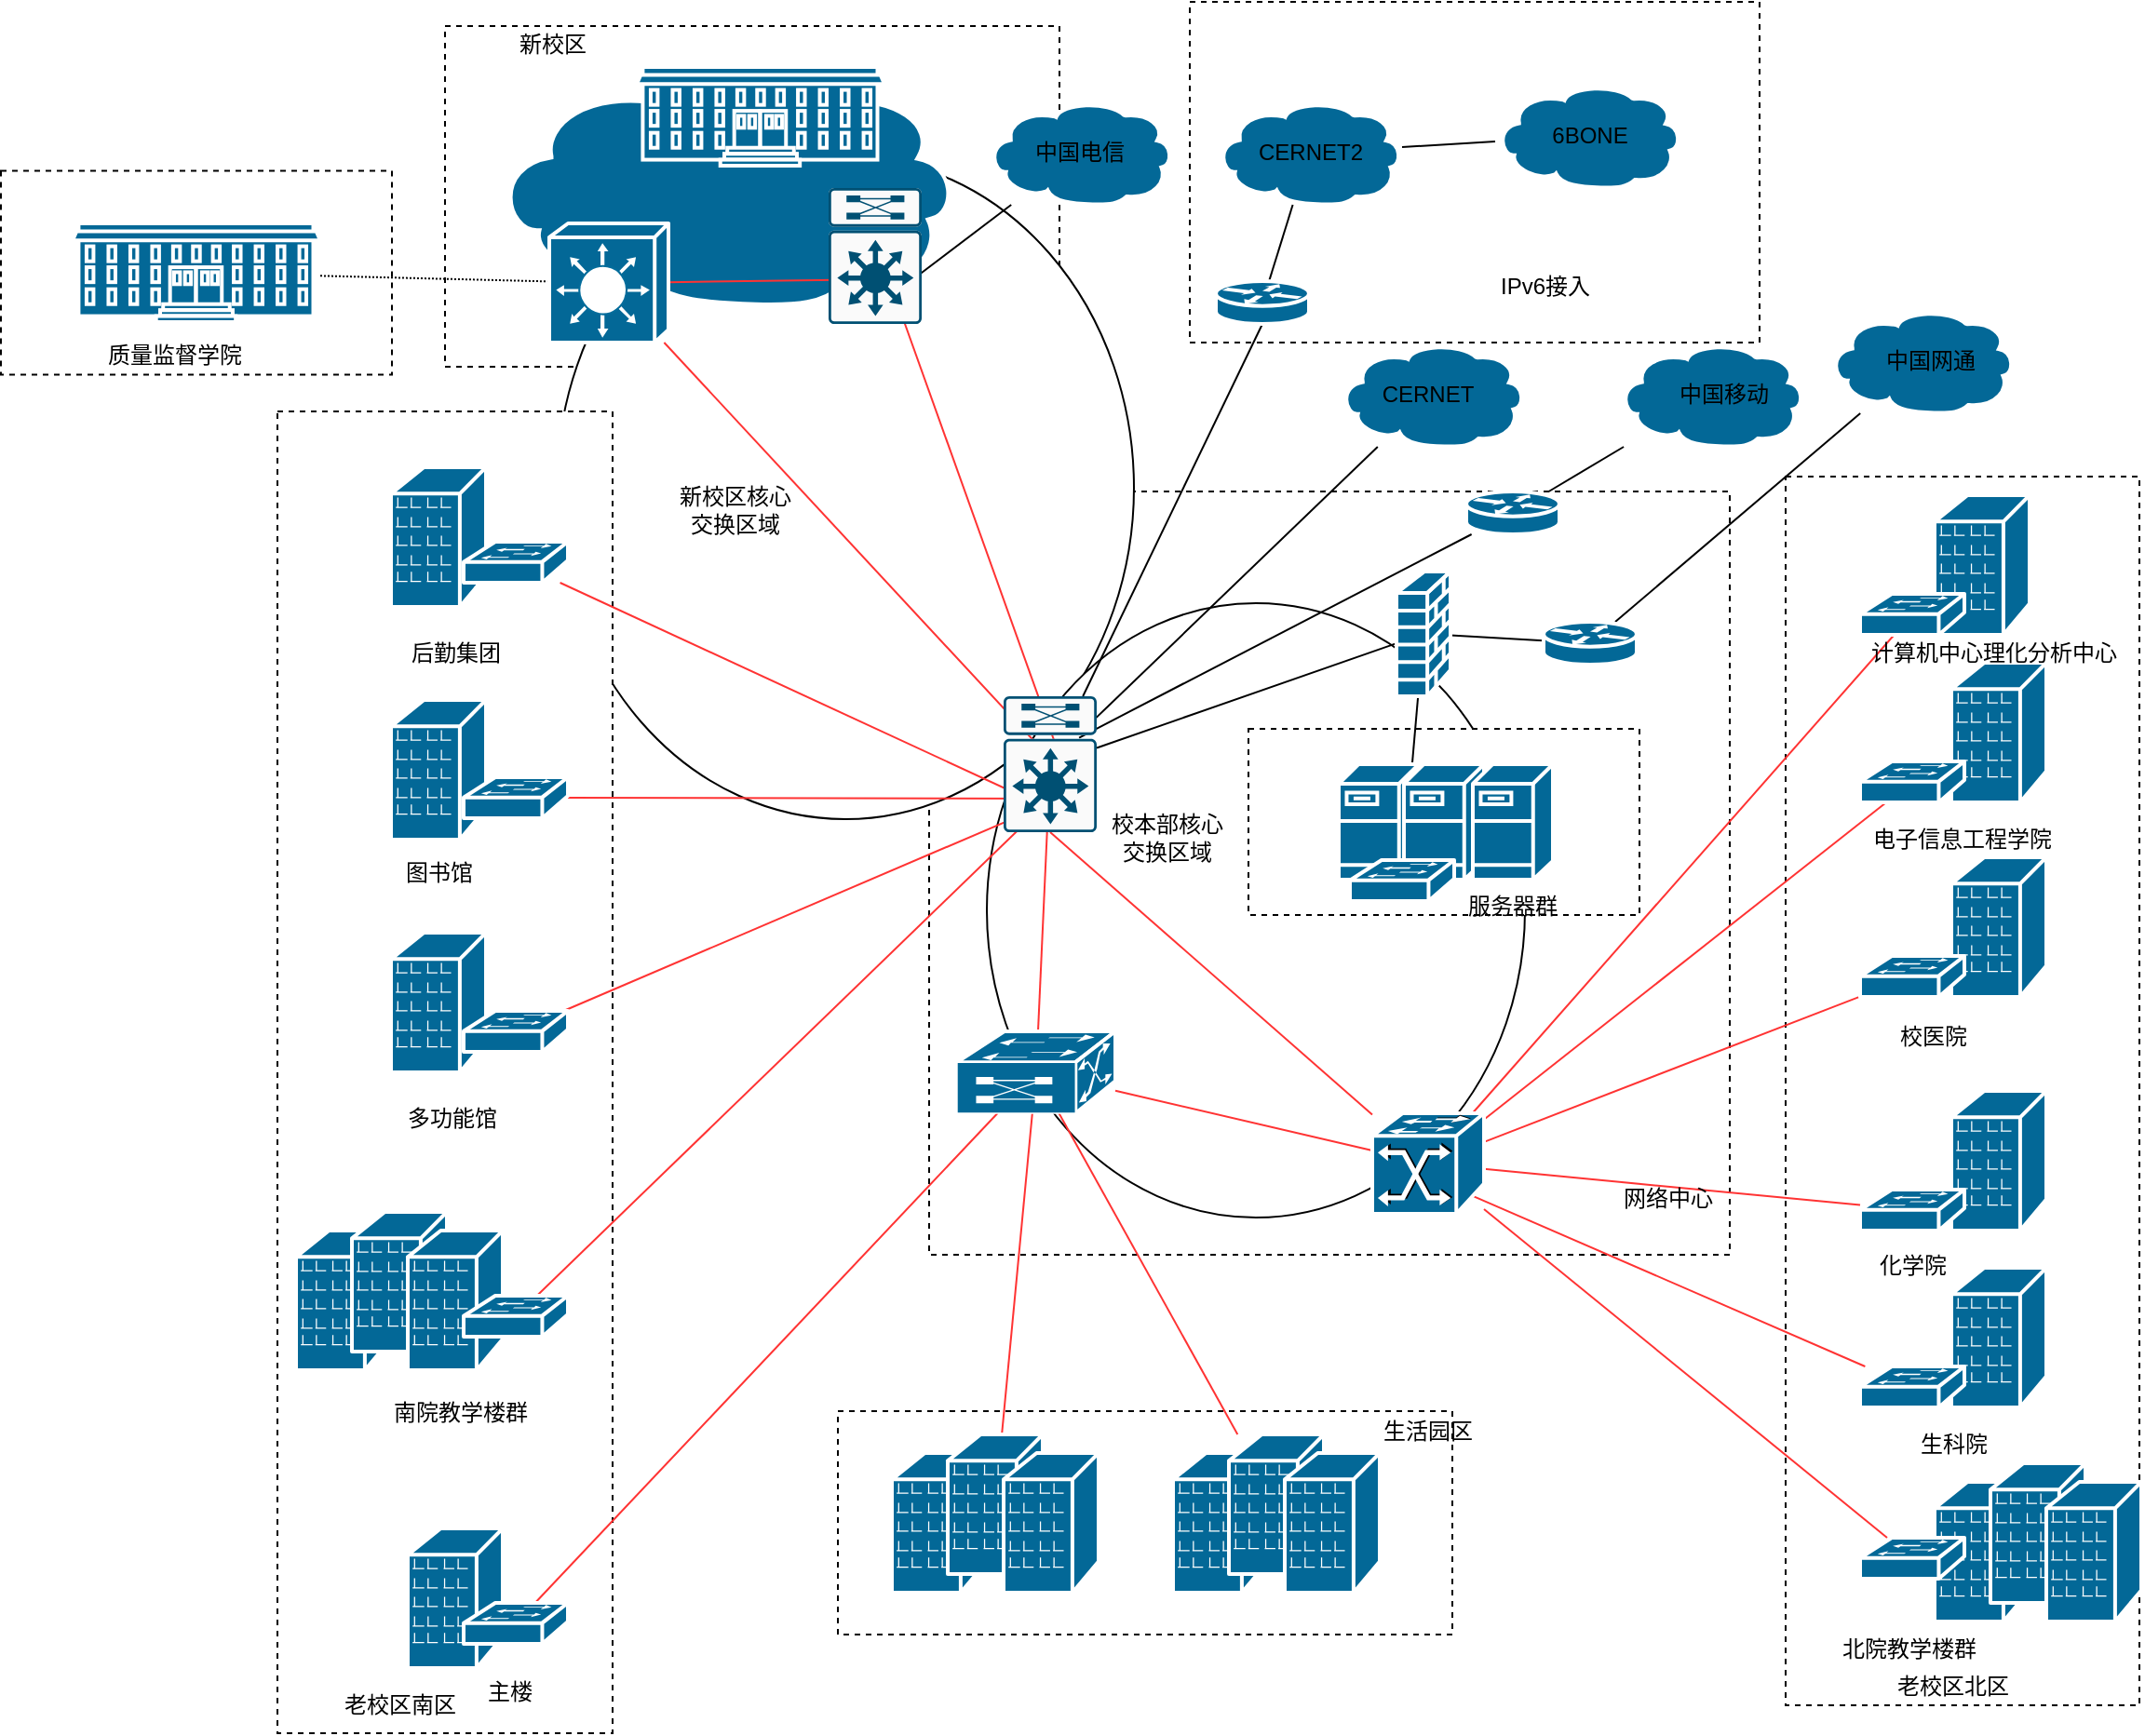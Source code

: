 <mxfile version="13.8.1" type="github">
  <diagram id="D3YmafoL8N1RBMf_zLH-" name="Page-1">
    <mxGraphModel dx="2131" dy="1803" grid="1" gridSize="10" guides="1" tooltips="1" connect="1" arrows="1" fold="1" page="1" pageScale="1" pageWidth="827" pageHeight="1169" math="0" shadow="0">
      <root>
        <mxCell id="0" />
        <mxCell id="1" parent="0" />
        <mxCell id="sdRUNIrDwh6hOreDYhYG-111" value="" style="rounded=0;whiteSpace=wrap;html=1;fontStyle=1;dashed=1;" vertex="1" parent="1">
          <mxGeometry x="-100" y="-150" width="330" height="183" as="geometry" />
        </mxCell>
        <mxCell id="sdRUNIrDwh6hOreDYhYG-114" value="" style="rounded=0;whiteSpace=wrap;html=1;fontStyle=1;dashed=1;" vertex="1" parent="1">
          <mxGeometry x="160" y="100" width="430" height="410" as="geometry" />
        </mxCell>
        <mxCell id="sdRUNIrDwh6hOreDYhYG-123" value="" style="ellipse;whiteSpace=wrap;html=1;" vertex="1" parent="1">
          <mxGeometry x="-40" y="-80" width="310" height="356" as="geometry" />
        </mxCell>
        <mxCell id="sdRUNIrDwh6hOreDYhYG-121" value="" style="ellipse;whiteSpace=wrap;html=1;" vertex="1" parent="1">
          <mxGeometry x="191" y="160" width="289" height="330" as="geometry" />
        </mxCell>
        <mxCell id="sdRUNIrDwh6hOreDYhYG-124" value="" style="rounded=0;whiteSpace=wrap;html=1;dashed=1;" vertex="1" parent="1">
          <mxGeometry x="331.5" y="227.5" width="210" height="100" as="geometry" />
        </mxCell>
        <mxCell id="sdRUNIrDwh6hOreDYhYG-113" value="" style="rounded=0;whiteSpace=wrap;html=1;fontStyle=1;dashed=1;" vertex="1" parent="1">
          <mxGeometry x="-190" y="57" width="180" height="710" as="geometry" />
        </mxCell>
        <mxCell id="sdRUNIrDwh6hOreDYhYG-112" value="" style="rounded=0;whiteSpace=wrap;html=1;fontStyle=1;dashed=1;" vertex="1" parent="1">
          <mxGeometry x="-338.5" y="-72.25" width="210" height="109.5" as="geometry" />
        </mxCell>
        <mxCell id="sdRUNIrDwh6hOreDYhYG-110" value="" style="rounded=0;whiteSpace=wrap;html=1;dashed=1;" vertex="1" parent="1">
          <mxGeometry x="300" y="-163" width="306" height="183" as="geometry" />
        </mxCell>
        <mxCell id="sdRUNIrDwh6hOreDYhYG-109" value="" style="rounded=0;whiteSpace=wrap;html=1;dashed=1;" vertex="1" parent="1">
          <mxGeometry x="620" y="92" width="190" height="660" as="geometry" />
        </mxCell>
        <mxCell id="sdRUNIrDwh6hOreDYhYG-108" value="" style="rounded=0;whiteSpace=wrap;html=1;dashed=1;" vertex="1" parent="1">
          <mxGeometry x="111" y="594" width="330" height="120" as="geometry" />
        </mxCell>
        <mxCell id="sdRUNIrDwh6hOreDYhYG-16" value="" style="shape=mxgraph.cisco.storage.cloud;html=1;pointerEvents=1;dashed=0;fillColor=#036897;strokeColor=#ffffff;strokeWidth=2;verticalLabelPosition=bottom;verticalAlign=top;align=center;outlineConnect=0;" vertex="1" parent="1">
          <mxGeometry x="-75" y="-128" width="250" height="128" as="geometry" />
        </mxCell>
        <mxCell id="sdRUNIrDwh6hOreDYhYG-73" value="" style="endArrow=none;html=1;" edge="1" parent="1" source="sdRUNIrDwh6hOreDYhYG-8" target="sdRUNIrDwh6hOreDYhYG-40">
          <mxGeometry width="50" height="50" relative="1" as="geometry">
            <mxPoint x="260" y="247.772" as="sourcePoint" />
            <mxPoint x="421" y="191.562" as="targetPoint" />
          </mxGeometry>
        </mxCell>
        <mxCell id="sdRUNIrDwh6hOreDYhYG-72" value="" style="endArrow=none;html=1;" edge="1" parent="1" source="sdRUNIrDwh6hOreDYhYG-5" target="sdRUNIrDwh6hOreDYhYG-40">
          <mxGeometry width="50" height="50" relative="1" as="geometry">
            <mxPoint x="280" y="180" as="sourcePoint" />
            <mxPoint x="330" y="130" as="targetPoint" />
          </mxGeometry>
        </mxCell>
        <mxCell id="sdRUNIrDwh6hOreDYhYG-74" value="" style="endArrow=none;html=1;" edge="1" parent="1" source="sdRUNIrDwh6hOreDYhYG-53" target="sdRUNIrDwh6hOreDYhYG-40">
          <mxGeometry width="50" height="50" relative="1" as="geometry">
            <mxPoint x="424.955" y="308" as="sourcePoint" />
            <mxPoint x="432.592" y="220" as="targetPoint" />
          </mxGeometry>
        </mxCell>
        <mxCell id="sdRUNIrDwh6hOreDYhYG-75" value="" style="endArrow=none;html=1;entryX=0.811;entryY=0.305;entryDx=0;entryDy=0;entryPerimeter=0;" edge="1" parent="1" source="sdRUNIrDwh6hOreDYhYG-52" target="sdRUNIrDwh6hOreDYhYG-5">
          <mxGeometry width="50" height="50" relative="1" as="geometry">
            <mxPoint x="500" y="190.103" as="sourcePoint" />
            <mxPoint x="450" y="187.31" as="targetPoint" />
          </mxGeometry>
        </mxCell>
        <mxCell id="sdRUNIrDwh6hOreDYhYG-76" value="" style="endArrow=none;html=1;" edge="1" parent="1" source="sdRUNIrDwh6hOreDYhYG-53" target="sdRUNIrDwh6hOreDYhYG-15">
          <mxGeometry width="50" height="50" relative="1" as="geometry">
            <mxPoint x="510" y="200.103" as="sourcePoint" />
            <mxPoint x="460" y="197.31" as="targetPoint" />
          </mxGeometry>
        </mxCell>
        <mxCell id="sdRUNIrDwh6hOreDYhYG-77" value="" style="endArrow=none;html=1;" edge="1" parent="1" source="sdRUNIrDwh6hOreDYhYG-52" target="sdRUNIrDwh6hOreDYhYG-14">
          <mxGeometry width="50" height="50" relative="1" as="geometry">
            <mxPoint x="520" y="210.103" as="sourcePoint" />
            <mxPoint x="470" y="207.31" as="targetPoint" />
          </mxGeometry>
        </mxCell>
        <mxCell id="sdRUNIrDwh6hOreDYhYG-79" value="" style="endArrow=none;html=1;entryX=0.988;entryY=0.162;entryDx=0;entryDy=0;entryPerimeter=0;" edge="1" parent="1" source="sdRUNIrDwh6hOreDYhYG-13" target="sdRUNIrDwh6hOreDYhYG-5">
          <mxGeometry width="50" height="50" relative="1" as="geometry">
            <mxPoint x="540" y="230.103" as="sourcePoint" />
            <mxPoint x="490" y="227.31" as="targetPoint" />
          </mxGeometry>
        </mxCell>
        <mxCell id="sdRUNIrDwh6hOreDYhYG-82" value="" style="endArrow=none;html=1;exitX=0.5;exitY=1;exitDx=0;exitDy=0;exitPerimeter=0;" edge="1" parent="1" source="sdRUNIrDwh6hOreDYhYG-80" target="sdRUNIrDwh6hOreDYhYG-5">
          <mxGeometry width="50" height="50" relative="1" as="geometry">
            <mxPoint x="398.928" y="76.0" as="sourcePoint" />
            <mxPoint x="259.4" y="231.826" as="targetPoint" />
          </mxGeometry>
        </mxCell>
        <mxCell id="sdRUNIrDwh6hOreDYhYG-83" value="" style="endArrow=none;html=1;" edge="1" parent="1" source="sdRUNIrDwh6hOreDYhYG-80" target="sdRUNIrDwh6hOreDYhYG-11">
          <mxGeometry width="50" height="50" relative="1" as="geometry">
            <mxPoint x="349" y="20" as="sourcePoint" />
            <mxPoint x="252.594" y="220" as="targetPoint" />
          </mxGeometry>
        </mxCell>
        <mxCell id="sdRUNIrDwh6hOreDYhYG-84" value="" style="endArrow=none;html=1;" edge="1" parent="1" source="sdRUNIrDwh6hOreDYhYG-11" target="sdRUNIrDwh6hOreDYhYG-9">
          <mxGeometry width="50" height="50" relative="1" as="geometry">
            <mxPoint x="359" y="30" as="sourcePoint" />
            <mxPoint x="262.594" y="230" as="targetPoint" />
          </mxGeometry>
        </mxCell>
        <mxCell id="sdRUNIrDwh6hOreDYhYG-85" value="" style="endArrow=none;html=1;fillColor=#f8cecc;strokeColor=#FF3333;" edge="1" parent="1" source="sdRUNIrDwh6hOreDYhYG-5" target="sdRUNIrDwh6hOreDYhYG-6">
          <mxGeometry width="50" height="50" relative="1" as="geometry">
            <mxPoint x="260.0" y="247.772" as="sourcePoint" />
            <mxPoint x="421" y="191.562" as="targetPoint" />
          </mxGeometry>
        </mxCell>
        <mxCell id="sdRUNIrDwh6hOreDYhYG-86" value="" style="endArrow=none;html=1;exitX=0.5;exitY=1;exitDx=0;exitDy=0;exitPerimeter=0;fillColor=#f8cecc;strokeColor=#FF3333;" edge="1" parent="1" source="sdRUNIrDwh6hOreDYhYG-5" target="sdRUNIrDwh6hOreDYhYG-7">
          <mxGeometry width="50" height="50" relative="1" as="geometry">
            <mxPoint x="270.0" y="257.772" as="sourcePoint" />
            <mxPoint x="441.379" y="370" as="targetPoint" />
          </mxGeometry>
        </mxCell>
        <mxCell id="sdRUNIrDwh6hOreDYhYG-87" value="" style="endArrow=none;html=1;fillColor=#f8cecc;strokeColor=#FF3333;" edge="1" parent="1" source="sdRUNIrDwh6hOreDYhYG-6" target="sdRUNIrDwh6hOreDYhYG-7">
          <mxGeometry width="50" height="50" relative="1" as="geometry">
            <mxPoint x="280.0" y="267.772" as="sourcePoint" />
            <mxPoint x="441" y="211.562" as="targetPoint" />
          </mxGeometry>
        </mxCell>
        <mxCell id="sdRUNIrDwh6hOreDYhYG-88" value="" style="endArrow=none;html=1;fillColor=#f8cecc;strokeColor=#FF3333;" edge="1" parent="1" source="sdRUNIrDwh6hOreDYhYG-7" target="sdRUNIrDwh6hOreDYhYG-41">
          <mxGeometry width="50" height="50" relative="1" as="geometry">
            <mxPoint x="290.0" y="277.772" as="sourcePoint" />
            <mxPoint x="451" y="221.562" as="targetPoint" />
          </mxGeometry>
        </mxCell>
        <mxCell id="sdRUNIrDwh6hOreDYhYG-89" value="" style="endArrow=none;html=1;fillColor=#f8cecc;strokeColor=#FF3333;" edge="1" parent="1" source="sdRUNIrDwh6hOreDYhYG-7" target="sdRUNIrDwh6hOreDYhYG-42">
          <mxGeometry width="50" height="50" relative="1" as="geometry">
            <mxPoint x="468" y="444.808" as="sourcePoint" />
            <mxPoint x="685.401" y="255" as="targetPoint" />
          </mxGeometry>
        </mxCell>
        <mxCell id="sdRUNIrDwh6hOreDYhYG-90" value="" style="endArrow=none;html=1;fillColor=#f8cecc;strokeColor=#FF3333;" edge="1" parent="1" source="sdRUNIrDwh6hOreDYhYG-7" target="sdRUNIrDwh6hOreDYhYG-43">
          <mxGeometry width="50" height="50" relative="1" as="geometry">
            <mxPoint x="478" y="454.808" as="sourcePoint" />
            <mxPoint x="695.401" y="265" as="targetPoint" />
          </mxGeometry>
        </mxCell>
        <mxCell id="sdRUNIrDwh6hOreDYhYG-91" value="" style="endArrow=none;html=1;fillColor=#f8cecc;strokeColor=#FF3333;" edge="1" parent="1" source="sdRUNIrDwh6hOreDYhYG-7" target="sdRUNIrDwh6hOreDYhYG-44">
          <mxGeometry width="50" height="50" relative="1" as="geometry">
            <mxPoint x="488" y="464.808" as="sourcePoint" />
            <mxPoint x="705.401" y="275" as="targetPoint" />
          </mxGeometry>
        </mxCell>
        <mxCell id="sdRUNIrDwh6hOreDYhYG-92" value="" style="endArrow=none;html=1;exitX=0.895;exitY=0.82;exitDx=0;exitDy=0;exitPerimeter=0;fillColor=#f8cecc;strokeColor=#FF3333;" edge="1" parent="1" source="sdRUNIrDwh6hOreDYhYG-7" target="sdRUNIrDwh6hOreDYhYG-45">
          <mxGeometry width="50" height="50" relative="1" as="geometry">
            <mxPoint x="498" y="474.808" as="sourcePoint" />
            <mxPoint x="715.401" y="285" as="targetPoint" />
          </mxGeometry>
        </mxCell>
        <mxCell id="sdRUNIrDwh6hOreDYhYG-93" value="" style="endArrow=none;html=1;fillColor=#f8cecc;strokeColor=#FF3333;" edge="1" parent="1" source="sdRUNIrDwh6hOreDYhYG-7" target="sdRUNIrDwh6hOreDYhYG-46">
          <mxGeometry width="50" height="50" relative="1" as="geometry">
            <mxPoint x="461.7" y="488.28" as="sourcePoint" />
            <mxPoint x="682.774" y="648" as="targetPoint" />
          </mxGeometry>
        </mxCell>
        <mxCell id="sdRUNIrDwh6hOreDYhYG-94" value="" style="endArrow=none;html=1;fillColor=#f8cecc;strokeColor=#FF3333;" edge="1" parent="1" source="sdRUNIrDwh6hOreDYhYG-6" target="sdRUNIrDwh6hOreDYhYG-31">
          <mxGeometry width="50" height="50" relative="1" as="geometry">
            <mxPoint x="270" y="431.893" as="sourcePoint" />
            <mxPoint x="408" y="464.017" as="targetPoint" />
          </mxGeometry>
        </mxCell>
        <mxCell id="sdRUNIrDwh6hOreDYhYG-95" value="" style="endArrow=none;html=1;fillColor=#f8cecc;strokeColor=#FF3333;" edge="1" parent="1" source="sdRUNIrDwh6hOreDYhYG-6" target="sdRUNIrDwh6hOreDYhYG-28">
          <mxGeometry width="50" height="50" relative="1" as="geometry">
            <mxPoint x="280" y="441.893" as="sourcePoint" />
            <mxPoint x="418" y="474.017" as="targetPoint" />
          </mxGeometry>
        </mxCell>
        <mxCell id="sdRUNIrDwh6hOreDYhYG-96" value="" style="endArrow=none;html=1;fillColor=#f8cecc;strokeColor=#FF3333;" edge="1" parent="1" source="sdRUNIrDwh6hOreDYhYG-6" target="sdRUNIrDwh6hOreDYhYG-47">
          <mxGeometry width="50" height="50" relative="1" as="geometry">
            <mxPoint x="222.982" y="444" as="sourcePoint" />
            <mxPoint x="162.2" y="740" as="targetPoint" />
          </mxGeometry>
        </mxCell>
        <mxCell id="sdRUNIrDwh6hOreDYhYG-97" value="" style="endArrow=none;html=1;exitX=0.32;exitY=0.836;exitDx=0;exitDy=0;exitPerimeter=0;fillColor=#f8cecc;strokeColor=#FF3333;" edge="1" parent="1" source="sdRUNIrDwh6hOreDYhYG-5" target="sdRUNIrDwh6hOreDYhYG-49">
          <mxGeometry width="50" height="50" relative="1" as="geometry">
            <mxPoint x="233.346" y="293" as="sourcePoint" />
            <mxPoint x="228.497" y="400" as="targetPoint" />
          </mxGeometry>
        </mxCell>
        <mxCell id="sdRUNIrDwh6hOreDYhYG-98" value="" style="endArrow=none;html=1;exitX=0.56;exitY=0.753;exitDx=0;exitDy=0;exitPerimeter=0;fillColor=#f8cecc;strokeColor=#FF3333;" edge="1" parent="1" source="sdRUNIrDwh6hOreDYhYG-5" target="sdRUNIrDwh6hOreDYhYG-50">
          <mxGeometry width="50" height="50" relative="1" as="geometry">
            <mxPoint x="243.346" y="303" as="sourcePoint" />
            <mxPoint x="-40" y="298" as="targetPoint" />
          </mxGeometry>
        </mxCell>
        <mxCell id="sdRUNIrDwh6hOreDYhYG-99" value="" style="endArrow=none;html=1;exitX=0.6;exitY=0.863;exitDx=0;exitDy=0;exitPerimeter=0;fillColor=#f8cecc;strokeColor=#FF3333;" edge="1" parent="1" source="sdRUNIrDwh6hOreDYhYG-5" target="sdRUNIrDwh6hOreDYhYG-51">
          <mxGeometry width="50" height="50" relative="1" as="geometry">
            <mxPoint x="238" y="274.969" as="sourcePoint" />
            <mxPoint x="-34" y="304.464" as="targetPoint" />
          </mxGeometry>
        </mxCell>
        <mxCell id="sdRUNIrDwh6hOreDYhYG-100" value="" style="endArrow=none;html=1;exitX=0.38;exitY=0.836;exitDx=0;exitDy=0;exitPerimeter=0;fillColor=#f8cecc;strokeColor=#FF3333;" edge="1" parent="1" source="sdRUNIrDwh6hOreDYhYG-5" target="sdRUNIrDwh6hOreDYhYG-48">
          <mxGeometry width="50" height="50" relative="1" as="geometry">
            <mxPoint x="226" y="281.028" as="sourcePoint" />
            <mxPoint x="-41.154" y="422" as="targetPoint" />
          </mxGeometry>
        </mxCell>
        <mxCell id="sdRUNIrDwh6hOreDYhYG-101" value="" style="endArrow=none;html=1;exitX=0.68;exitY=0.589;exitDx=0;exitDy=0;exitPerimeter=0;entryX=0.72;entryY=0.808;entryDx=0;entryDy=0;entryPerimeter=0;fillColor=#f8cecc;strokeColor=#FF3333;" edge="1" parent="1" source="sdRUNIrDwh6hOreDYhYG-5" target="sdRUNIrDwh6hOreDYhYG-17">
          <mxGeometry width="50" height="50" relative="1" as="geometry">
            <mxPoint x="240" y="282.999" as="sourcePoint" />
            <mxPoint x="-34" y="190.457" as="targetPoint" />
          </mxGeometry>
        </mxCell>
        <mxCell id="sdRUNIrDwh6hOreDYhYG-102" value="" style="endArrow=none;html=1;exitX=0.66;exitY=0.575;exitDx=0;exitDy=0;exitPerimeter=0;fillColor=#f8cecc;strokeColor=#FF3333;" edge="1" parent="1" source="sdRUNIrDwh6hOreDYhYG-5" target="sdRUNIrDwh6hOreDYhYG-57">
          <mxGeometry width="50" height="50" relative="1" as="geometry">
            <mxPoint x="250" y="292.999" as="sourcePoint" />
            <mxPoint x="-24" y="200.457" as="targetPoint" />
          </mxGeometry>
        </mxCell>
        <mxCell id="sdRUNIrDwh6hOreDYhYG-103" value="" style="endArrow=none;html=1;exitX=0.64;exitY=0.671;exitDx=0;exitDy=0;exitPerimeter=0;fillColor=#f8cecc;strokeColor=#FF3333;" edge="1" parent="1" source="sdRUNIrDwh6hOreDYhYG-17" target="sdRUNIrDwh6hOreDYhYG-57">
          <mxGeometry width="50" height="50" relative="1" as="geometry">
            <mxPoint x="260" y="302.999" as="sourcePoint" />
            <mxPoint x="-14" y="210.457" as="targetPoint" />
          </mxGeometry>
        </mxCell>
        <mxCell id="sdRUNIrDwh6hOreDYhYG-104" value="" style="endArrow=none;html=1;dashed=1;dashPattern=1 1;" edge="1" parent="1" source="sdRUNIrDwh6hOreDYhYG-58" target="sdRUNIrDwh6hOreDYhYG-57">
          <mxGeometry width="50" height="50" relative="1" as="geometry">
            <mxPoint x="270" y="312.999" as="sourcePoint" />
            <mxPoint x="-4" y="220.457" as="targetPoint" />
          </mxGeometry>
        </mxCell>
        <mxCell id="sdRUNIrDwh6hOreDYhYG-105" value="" style="endArrow=none;html=1;entryX=0.96;entryY=0.644;entryDx=0;entryDy=0;entryPerimeter=0;" edge="1" parent="1" source="sdRUNIrDwh6hOreDYhYG-12" target="sdRUNIrDwh6hOreDYhYG-17">
          <mxGeometry width="50" height="50" relative="1" as="geometry">
            <mxPoint x="244" y="262.997" as="sourcePoint" />
            <mxPoint x="152" y="5.984" as="targetPoint" />
          </mxGeometry>
        </mxCell>
        <mxCell id="sdRUNIrDwh6hOreDYhYG-5" value="" style="points=[[0.015,0.015,0],[0.985,0.015,0],[0.985,0.985,0],[0.015,0.985,0],[0.25,0,0],[0.5,0,0],[0.75,0,0],[1,0.25,0],[1,0.5,0],[1,0.75,0],[0.75,1,0],[0.5,1,0],[0.25,1,0],[0,0.75,0],[0,0.5,0],[0,0.25,0]];verticalLabelPosition=bottom;html=1;verticalAlign=top;aspect=fixed;align=center;pointerEvents=1;shape=mxgraph.cisco19.rect;prIcon=l3_modular;fillColor=#FAFAFA;strokeColor=#005073;" vertex="1" parent="1">
          <mxGeometry x="200" y="210" width="50" height="73" as="geometry" />
        </mxCell>
        <mxCell id="sdRUNIrDwh6hOreDYhYG-6" value="" style="shape=mxgraph.cisco.switches.multiswitch_device;html=1;pointerEvents=1;dashed=0;fillColor=#036897;strokeColor=#ffffff;strokeWidth=2;verticalLabelPosition=bottom;verticalAlign=top;align=center;outlineConnect=0;" vertex="1" parent="1">
          <mxGeometry x="175" y="390" width="85" height="44" as="geometry" />
        </mxCell>
        <mxCell id="sdRUNIrDwh6hOreDYhYG-9" value="" style="shape=mxgraph.cisco.storage.cloud;html=1;pointerEvents=1;dashed=0;fillColor=#036897;strokeColor=#ffffff;strokeWidth=2;verticalLabelPosition=bottom;verticalAlign=top;align=center;outlineConnect=0;" vertex="1" parent="1">
          <mxGeometry x="464" y="-119" width="100" height="56" as="geometry" />
        </mxCell>
        <mxCell id="sdRUNIrDwh6hOreDYhYG-11" value="" style="shape=mxgraph.cisco.storage.cloud;html=1;pointerEvents=1;dashed=0;fillColor=#036897;strokeColor=#ffffff;strokeWidth=2;verticalLabelPosition=bottom;verticalAlign=top;align=center;outlineConnect=0;" vertex="1" parent="1">
          <mxGeometry x="314" y="-110" width="100" height="56" as="geometry" />
        </mxCell>
        <mxCell id="sdRUNIrDwh6hOreDYhYG-12" value="" style="shape=mxgraph.cisco.storage.cloud;html=1;pointerEvents=1;dashed=0;fillColor=#036897;strokeColor=#ffffff;strokeWidth=2;verticalLabelPosition=bottom;verticalAlign=top;align=center;outlineConnect=0;" vertex="1" parent="1">
          <mxGeometry x="191" y="-110" width="100" height="56" as="geometry" />
        </mxCell>
        <mxCell id="sdRUNIrDwh6hOreDYhYG-13" value="" style="shape=mxgraph.cisco.storage.cloud;html=1;pointerEvents=1;dashed=0;fillColor=#036897;strokeColor=#ffffff;strokeWidth=2;verticalLabelPosition=bottom;verticalAlign=top;align=center;outlineConnect=0;" vertex="1" parent="1">
          <mxGeometry x="380" y="20" width="100" height="56" as="geometry" />
        </mxCell>
        <mxCell id="sdRUNIrDwh6hOreDYhYG-14" value="" style="shape=mxgraph.cisco.storage.cloud;html=1;pointerEvents=1;dashed=0;fillColor=#036897;strokeColor=#ffffff;strokeWidth=2;verticalLabelPosition=bottom;verticalAlign=top;align=center;outlineConnect=0;" vertex="1" parent="1">
          <mxGeometry x="530" y="20" width="100" height="56" as="geometry" />
        </mxCell>
        <mxCell id="sdRUNIrDwh6hOreDYhYG-15" value="" style="shape=mxgraph.cisco.storage.cloud;html=1;pointerEvents=1;dashed=0;fillColor=#036897;strokeColor=#ffffff;strokeWidth=2;verticalLabelPosition=bottom;verticalAlign=top;align=center;outlineConnect=0;" vertex="1" parent="1">
          <mxGeometry x="643" y="2" width="100" height="56" as="geometry" />
        </mxCell>
        <mxCell id="sdRUNIrDwh6hOreDYhYG-17" value="" style="points=[[0.015,0.015,0],[0.985,0.015,0],[0.985,0.985,0],[0.015,0.985,0],[0.25,0,0],[0.5,0,0],[0.75,0,0],[1,0.25,0],[1,0.5,0],[1,0.75,0],[0.75,1,0],[0.5,1,0],[0.25,1,0],[0,0.75,0],[0,0.5,0],[0,0.25,0]];verticalLabelPosition=bottom;html=1;verticalAlign=top;aspect=fixed;align=center;pointerEvents=1;shape=mxgraph.cisco19.rect;prIcon=l3_modular;fillColor=#FAFAFA;strokeColor=#005073;" vertex="1" parent="1">
          <mxGeometry x="106" y="-63" width="50" height="73" as="geometry" />
        </mxCell>
        <mxCell id="sdRUNIrDwh6hOreDYhYG-18" value="" style="shape=mxgraph.cisco.buildings.university;html=1;pointerEvents=1;dashed=0;fillColor=#036897;strokeColor=#ffffff;strokeWidth=2;verticalLabelPosition=bottom;verticalAlign=top;align=center;outlineConnect=0;" vertex="1" parent="1">
          <mxGeometry x="3" y="-128" width="133" height="53" as="geometry" />
        </mxCell>
        <mxCell id="sdRUNIrDwh6hOreDYhYG-19" value="" style="shape=mxgraph.cisco.buildings.branch_office;html=1;pointerEvents=1;dashed=0;fillColor=#036897;strokeColor=#ffffff;strokeWidth=2;verticalLabelPosition=bottom;verticalAlign=top;align=center;outlineConnect=0;" vertex="1" parent="1">
          <mxGeometry x="700" y="102" width="51" height="75" as="geometry" />
        </mxCell>
        <mxCell id="sdRUNIrDwh6hOreDYhYG-20" value="" style="shape=mxgraph.cisco.buildings.branch_office;html=1;pointerEvents=1;dashed=0;fillColor=#036897;strokeColor=#ffffff;strokeWidth=2;verticalLabelPosition=bottom;verticalAlign=top;align=center;outlineConnect=0;" vertex="1" parent="1">
          <mxGeometry x="709" y="296.5" width="51" height="75" as="geometry" />
        </mxCell>
        <mxCell id="sdRUNIrDwh6hOreDYhYG-21" value="" style="shape=mxgraph.cisco.buildings.branch_office;html=1;pointerEvents=1;dashed=0;fillColor=#036897;strokeColor=#ffffff;strokeWidth=2;verticalLabelPosition=bottom;verticalAlign=top;align=center;outlineConnect=0;" vertex="1" parent="1">
          <mxGeometry x="709" y="192" width="51" height="75" as="geometry" />
        </mxCell>
        <mxCell id="sdRUNIrDwh6hOreDYhYG-22" value="" style="shape=mxgraph.cisco.buildings.branch_office;html=1;pointerEvents=1;dashed=0;fillColor=#036897;strokeColor=#ffffff;strokeWidth=2;verticalLabelPosition=bottom;verticalAlign=top;align=center;outlineConnect=0;" vertex="1" parent="1">
          <mxGeometry x="709" y="422" width="51" height="75" as="geometry" />
        </mxCell>
        <mxCell id="sdRUNIrDwh6hOreDYhYG-23" value="" style="shape=mxgraph.cisco.buildings.branch_office;html=1;pointerEvents=1;dashed=0;fillColor=#036897;strokeColor=#ffffff;strokeWidth=2;verticalLabelPosition=bottom;verticalAlign=top;align=center;outlineConnect=0;" vertex="1" parent="1">
          <mxGeometry x="709" y="517" width="51" height="75" as="geometry" />
        </mxCell>
        <mxCell id="sdRUNIrDwh6hOreDYhYG-24" value="" style="shape=mxgraph.cisco.buildings.branch_office;html=1;pointerEvents=1;dashed=0;fillColor=#036897;strokeColor=#ffffff;strokeWidth=2;verticalLabelPosition=bottom;verticalAlign=top;align=center;outlineConnect=0;" vertex="1" parent="1">
          <mxGeometry x="700" y="632" width="51" height="75" as="geometry" />
        </mxCell>
        <mxCell id="sdRUNIrDwh6hOreDYhYG-25" value="" style="shape=mxgraph.cisco.buildings.branch_office;html=1;pointerEvents=1;dashed=0;fillColor=#036897;strokeColor=#ffffff;strokeWidth=2;verticalLabelPosition=bottom;verticalAlign=top;align=center;outlineConnect=0;" vertex="1" parent="1">
          <mxGeometry x="730" y="622" width="51" height="75" as="geometry" />
        </mxCell>
        <mxCell id="sdRUNIrDwh6hOreDYhYG-26" value="" style="shape=mxgraph.cisco.buildings.branch_office;html=1;pointerEvents=1;dashed=0;fillColor=#036897;strokeColor=#ffffff;strokeWidth=2;verticalLabelPosition=bottom;verticalAlign=top;align=center;outlineConnect=0;" vertex="1" parent="1">
          <mxGeometry x="760" y="632" width="51" height="75" as="geometry" />
        </mxCell>
        <mxCell id="sdRUNIrDwh6hOreDYhYG-27" value="" style="shape=mxgraph.cisco.buildings.branch_office;html=1;pointerEvents=1;dashed=0;fillColor=#036897;strokeColor=#ffffff;strokeWidth=2;verticalLabelPosition=bottom;verticalAlign=top;align=center;outlineConnect=0;" vertex="1" parent="1">
          <mxGeometry x="291" y="616.5" width="51" height="75" as="geometry" />
        </mxCell>
        <mxCell id="sdRUNIrDwh6hOreDYhYG-28" value="" style="shape=mxgraph.cisco.buildings.branch_office;html=1;pointerEvents=1;dashed=0;fillColor=#036897;strokeColor=#ffffff;strokeWidth=2;verticalLabelPosition=bottom;verticalAlign=top;align=center;outlineConnect=0;" vertex="1" parent="1">
          <mxGeometry x="321" y="606.5" width="51" height="75" as="geometry" />
        </mxCell>
        <mxCell id="sdRUNIrDwh6hOreDYhYG-29" value="" style="shape=mxgraph.cisco.buildings.branch_office;html=1;pointerEvents=1;dashed=0;fillColor=#036897;strokeColor=#ffffff;strokeWidth=2;verticalLabelPosition=bottom;verticalAlign=top;align=center;outlineConnect=0;" vertex="1" parent="1">
          <mxGeometry x="351" y="616.5" width="51" height="75" as="geometry" />
        </mxCell>
        <mxCell id="sdRUNIrDwh6hOreDYhYG-30" value="" style="shape=mxgraph.cisco.buildings.branch_office;html=1;pointerEvents=1;dashed=0;fillColor=#036897;strokeColor=#ffffff;strokeWidth=2;verticalLabelPosition=bottom;verticalAlign=top;align=center;outlineConnect=0;" vertex="1" parent="1">
          <mxGeometry x="140" y="616.5" width="51" height="75" as="geometry" />
        </mxCell>
        <mxCell id="sdRUNIrDwh6hOreDYhYG-31" value="" style="shape=mxgraph.cisco.buildings.branch_office;html=1;pointerEvents=1;dashed=0;fillColor=#036897;strokeColor=#ffffff;strokeWidth=2;verticalLabelPosition=bottom;verticalAlign=top;align=center;outlineConnect=0;" vertex="1" parent="1">
          <mxGeometry x="170" y="606.5" width="51" height="75" as="geometry" />
        </mxCell>
        <mxCell id="sdRUNIrDwh6hOreDYhYG-32" value="" style="shape=mxgraph.cisco.buildings.branch_office;html=1;pointerEvents=1;dashed=0;fillColor=#036897;strokeColor=#ffffff;strokeWidth=2;verticalLabelPosition=bottom;verticalAlign=top;align=center;outlineConnect=0;" vertex="1" parent="1">
          <mxGeometry x="200" y="616.5" width="51" height="75" as="geometry" />
        </mxCell>
        <mxCell id="sdRUNIrDwh6hOreDYhYG-33" value="" style="shape=mxgraph.cisco.buildings.branch_office;html=1;pointerEvents=1;dashed=0;fillColor=#036897;strokeColor=#ffffff;strokeWidth=2;verticalLabelPosition=bottom;verticalAlign=top;align=center;outlineConnect=0;" vertex="1" parent="1">
          <mxGeometry x="-180" y="497" width="51" height="75" as="geometry" />
        </mxCell>
        <mxCell id="sdRUNIrDwh6hOreDYhYG-34" value="" style="shape=mxgraph.cisco.buildings.branch_office;html=1;pointerEvents=1;dashed=0;fillColor=#036897;strokeColor=#ffffff;strokeWidth=2;verticalLabelPosition=bottom;verticalAlign=top;align=center;outlineConnect=0;" vertex="1" parent="1">
          <mxGeometry x="-150" y="487" width="51" height="75" as="geometry" />
        </mxCell>
        <mxCell id="sdRUNIrDwh6hOreDYhYG-35" value="" style="shape=mxgraph.cisco.buildings.branch_office;html=1;pointerEvents=1;dashed=0;fillColor=#036897;strokeColor=#ffffff;strokeWidth=2;verticalLabelPosition=bottom;verticalAlign=top;align=center;outlineConnect=0;" vertex="1" parent="1">
          <mxGeometry x="-120" y="497" width="51" height="75" as="geometry" />
        </mxCell>
        <mxCell id="sdRUNIrDwh6hOreDYhYG-36" value="" style="shape=mxgraph.cisco.buildings.branch_office;html=1;pointerEvents=1;dashed=0;fillColor=#036897;strokeColor=#ffffff;strokeWidth=2;verticalLabelPosition=bottom;verticalAlign=top;align=center;outlineConnect=0;" vertex="1" parent="1">
          <mxGeometry x="-120" y="657" width="51" height="75" as="geometry" />
        </mxCell>
        <mxCell id="sdRUNIrDwh6hOreDYhYG-37" value="" style="shape=mxgraph.cisco.buildings.branch_office;html=1;pointerEvents=1;dashed=0;fillColor=#036897;strokeColor=#ffffff;strokeWidth=2;verticalLabelPosition=bottom;verticalAlign=top;align=center;outlineConnect=0;" vertex="1" parent="1">
          <mxGeometry x="-129" y="337" width="51" height="75" as="geometry" />
        </mxCell>
        <mxCell id="sdRUNIrDwh6hOreDYhYG-38" value="" style="shape=mxgraph.cisco.buildings.branch_office;html=1;pointerEvents=1;dashed=0;fillColor=#036897;strokeColor=#ffffff;strokeWidth=2;verticalLabelPosition=bottom;verticalAlign=top;align=center;outlineConnect=0;" vertex="1" parent="1">
          <mxGeometry x="-129" y="212" width="51" height="75" as="geometry" />
        </mxCell>
        <mxCell id="sdRUNIrDwh6hOreDYhYG-39" value="" style="shape=mxgraph.cisco.buildings.branch_office;html=1;pointerEvents=1;dashed=0;fillColor=#036897;strokeColor=#ffffff;strokeWidth=2;verticalLabelPosition=bottom;verticalAlign=top;align=center;outlineConnect=0;" vertex="1" parent="1">
          <mxGeometry x="-129" y="87" width="51" height="75" as="geometry" />
        </mxCell>
        <mxCell id="sdRUNIrDwh6hOreDYhYG-40" value="" style="shape=mxgraph.cisco.security.firewall;html=1;pointerEvents=1;dashed=0;fillColor=#036897;strokeColor=#ffffff;strokeWidth=2;verticalLabelPosition=bottom;verticalAlign=top;align=center;outlineConnect=0;" vertex="1" parent="1">
          <mxGeometry x="411" y="143" width="29" height="67" as="geometry" />
        </mxCell>
        <mxCell id="sdRUNIrDwh6hOreDYhYG-41" value="" style="shape=mxgraph.cisco.switches.workgroup_switch;html=1;pointerEvents=1;dashed=0;fillColor=#036897;strokeColor=#ffffff;strokeWidth=2;verticalLabelPosition=bottom;verticalAlign=top;align=center;outlineConnect=0;" vertex="1" parent="1">
          <mxGeometry x="660" y="155" width="56" height="22" as="geometry" />
        </mxCell>
        <mxCell id="sdRUNIrDwh6hOreDYhYG-42" value="" style="shape=mxgraph.cisco.switches.workgroup_switch;html=1;pointerEvents=1;dashed=0;fillColor=#036897;strokeColor=#ffffff;strokeWidth=2;verticalLabelPosition=bottom;verticalAlign=top;align=center;outlineConnect=0;" vertex="1" parent="1">
          <mxGeometry x="660" y="245" width="56" height="22" as="geometry" />
        </mxCell>
        <mxCell id="sdRUNIrDwh6hOreDYhYG-43" value="" style="shape=mxgraph.cisco.switches.workgroup_switch;html=1;pointerEvents=1;dashed=0;fillColor=#036897;strokeColor=#ffffff;strokeWidth=2;verticalLabelPosition=bottom;verticalAlign=top;align=center;outlineConnect=0;" vertex="1" parent="1">
          <mxGeometry x="660" y="349.5" width="56" height="22" as="geometry" />
        </mxCell>
        <mxCell id="sdRUNIrDwh6hOreDYhYG-44" value="" style="shape=mxgraph.cisco.switches.workgroup_switch;html=1;pointerEvents=1;dashed=0;fillColor=#036897;strokeColor=#ffffff;strokeWidth=2;verticalLabelPosition=bottom;verticalAlign=top;align=center;outlineConnect=0;" vertex="1" parent="1">
          <mxGeometry x="660" y="475" width="56" height="22" as="geometry" />
        </mxCell>
        <mxCell id="sdRUNIrDwh6hOreDYhYG-45" value="" style="shape=mxgraph.cisco.switches.workgroup_switch;html=1;pointerEvents=1;dashed=0;fillColor=#036897;strokeColor=#ffffff;strokeWidth=2;verticalLabelPosition=bottom;verticalAlign=top;align=center;outlineConnect=0;" vertex="1" parent="1">
          <mxGeometry x="660" y="570" width="56" height="22" as="geometry" />
        </mxCell>
        <mxCell id="sdRUNIrDwh6hOreDYhYG-46" value="" style="shape=mxgraph.cisco.switches.workgroup_switch;html=1;pointerEvents=1;dashed=0;fillColor=#036897;strokeColor=#ffffff;strokeWidth=2;verticalLabelPosition=bottom;verticalAlign=top;align=center;outlineConnect=0;" vertex="1" parent="1">
          <mxGeometry x="660" y="662" width="56" height="22" as="geometry" />
        </mxCell>
        <mxCell id="sdRUNIrDwh6hOreDYhYG-47" value="" style="shape=mxgraph.cisco.switches.workgroup_switch;html=1;pointerEvents=1;dashed=0;fillColor=#036897;strokeColor=#ffffff;strokeWidth=2;verticalLabelPosition=bottom;verticalAlign=top;align=center;outlineConnect=0;" vertex="1" parent="1">
          <mxGeometry x="-90" y="697" width="56" height="22" as="geometry" />
        </mxCell>
        <mxCell id="sdRUNIrDwh6hOreDYhYG-48" value="" style="shape=mxgraph.cisco.switches.workgroup_switch;html=1;pointerEvents=1;dashed=0;fillColor=#036897;strokeColor=#ffffff;strokeWidth=2;verticalLabelPosition=bottom;verticalAlign=top;align=center;outlineConnect=0;" vertex="1" parent="1">
          <mxGeometry x="-90" y="532" width="56" height="22" as="geometry" />
        </mxCell>
        <mxCell id="sdRUNIrDwh6hOreDYhYG-49" value="" style="shape=mxgraph.cisco.switches.workgroup_switch;html=1;pointerEvents=1;dashed=0;fillColor=#036897;strokeColor=#ffffff;strokeWidth=2;verticalLabelPosition=bottom;verticalAlign=top;align=center;outlineConnect=0;" vertex="1" parent="1">
          <mxGeometry x="-90" y="379" width="56" height="22" as="geometry" />
        </mxCell>
        <mxCell id="sdRUNIrDwh6hOreDYhYG-50" value="" style="shape=mxgraph.cisco.switches.workgroup_switch;html=1;pointerEvents=1;dashed=0;fillColor=#036897;strokeColor=#ffffff;strokeWidth=2;verticalLabelPosition=bottom;verticalAlign=top;align=center;outlineConnect=0;" vertex="1" parent="1">
          <mxGeometry x="-90" y="253.5" width="56" height="22" as="geometry" />
        </mxCell>
        <mxCell id="sdRUNIrDwh6hOreDYhYG-51" value="" style="shape=mxgraph.cisco.switches.workgroup_switch;html=1;pointerEvents=1;dashed=0;fillColor=#036897;strokeColor=#ffffff;strokeWidth=2;verticalLabelPosition=bottom;verticalAlign=top;align=center;outlineConnect=0;" vertex="1" parent="1">
          <mxGeometry x="-90" y="127" width="56" height="22" as="geometry" />
        </mxCell>
        <mxCell id="sdRUNIrDwh6hOreDYhYG-52" value="" style="shape=mxgraph.cisco.routers.router;html=1;pointerEvents=1;dashed=0;fillColor=#036897;strokeColor=#ffffff;strokeWidth=2;verticalLabelPosition=bottom;verticalAlign=top;align=center;outlineConnect=0;" vertex="1" parent="1">
          <mxGeometry x="448.5" y="100" width="50" height="23" as="geometry" />
        </mxCell>
        <mxCell id="sdRUNIrDwh6hOreDYhYG-53" value="" style="shape=mxgraph.cisco.routers.router;html=1;pointerEvents=1;dashed=0;fillColor=#036897;strokeColor=#ffffff;strokeWidth=2;verticalLabelPosition=bottom;verticalAlign=top;align=center;outlineConnect=0;" vertex="1" parent="1">
          <mxGeometry x="490" y="170" width="50" height="23" as="geometry" />
        </mxCell>
        <mxCell id="sdRUNIrDwh6hOreDYhYG-54" value="" style="shape=mxgraph.cisco.servers.fileserver;html=1;pointerEvents=1;dashed=0;fillColor=#036897;strokeColor=#ffffff;strokeWidth=2;verticalLabelPosition=bottom;verticalAlign=top;align=center;outlineConnect=0;" vertex="1" parent="1">
          <mxGeometry x="380" y="246.5" width="43" height="62" as="geometry" />
        </mxCell>
        <mxCell id="sdRUNIrDwh6hOreDYhYG-55" value="" style="shape=mxgraph.cisco.servers.fileserver;html=1;pointerEvents=1;dashed=0;fillColor=#036897;strokeColor=#ffffff;strokeWidth=2;verticalLabelPosition=bottom;verticalAlign=top;align=center;outlineConnect=0;" vertex="1" parent="1">
          <mxGeometry x="415" y="246.5" width="43" height="62" as="geometry" />
        </mxCell>
        <mxCell id="sdRUNIrDwh6hOreDYhYG-56" value="" style="shape=mxgraph.cisco.servers.fileserver;html=1;pointerEvents=1;dashed=0;fillColor=#036897;strokeColor=#ffffff;strokeWidth=2;verticalLabelPosition=bottom;verticalAlign=top;align=center;outlineConnect=0;" vertex="1" parent="1">
          <mxGeometry x="452" y="246.5" width="43" height="62" as="geometry" />
        </mxCell>
        <mxCell id="sdRUNIrDwh6hOreDYhYG-7" value="" style="shape=mxgraph.cisco.switches.atm_fast_gigabit_etherswitch;html=1;pointerEvents=1;dashed=0;fillColor=#036897;strokeColor=#ffffff;strokeWidth=2;verticalLabelPosition=bottom;verticalAlign=top;align=center;outlineConnect=0;" vertex="1" parent="1">
          <mxGeometry x="398" y="434" width="60" height="54" as="geometry" />
        </mxCell>
        <mxCell id="sdRUNIrDwh6hOreDYhYG-57" value="" style="shape=mxgraph.cisco.switches.layer_3_switch;html=1;pointerEvents=1;dashed=0;fillColor=#036897;strokeColor=#ffffff;strokeWidth=2;verticalLabelPosition=bottom;verticalAlign=top;align=center;outlineConnect=0;" vertex="1" parent="1">
          <mxGeometry x="-44" y="-44" width="64" height="64" as="geometry" />
        </mxCell>
        <mxCell id="sdRUNIrDwh6hOreDYhYG-58" value="" style="shape=mxgraph.cisco.buildings.university;html=1;pointerEvents=1;dashed=0;fillColor=#036897;strokeColor=#ffffff;strokeWidth=2;verticalLabelPosition=bottom;verticalAlign=top;align=center;outlineConnect=0;" vertex="1" parent="1">
          <mxGeometry x="-300" y="-44" width="133" height="53" as="geometry" />
        </mxCell>
        <mxCell id="sdRUNIrDwh6hOreDYhYG-8" value="" style="shape=mxgraph.cisco.switches.workgroup_switch;html=1;pointerEvents=1;dashed=0;fillColor=#036897;strokeColor=#ffffff;strokeWidth=2;verticalLabelPosition=bottom;verticalAlign=top;align=center;outlineConnect=0;" vertex="1" parent="1">
          <mxGeometry x="386" y="298" width="56" height="22" as="geometry" />
        </mxCell>
        <mxCell id="sdRUNIrDwh6hOreDYhYG-80" value="" style="shape=mxgraph.cisco.routers.router;html=1;pointerEvents=1;dashed=0;fillColor=#036897;strokeColor=#ffffff;strokeWidth=2;verticalLabelPosition=bottom;verticalAlign=top;align=center;outlineConnect=0;" vertex="1" parent="1">
          <mxGeometry x="314" y="-13" width="50" height="23" as="geometry" />
        </mxCell>
        <mxCell id="sdRUNIrDwh6hOreDYhYG-125" value="生活园区" style="text;html=1;strokeColor=none;fillColor=none;align=center;verticalAlign=middle;whiteSpace=wrap;rounded=0;" vertex="1" parent="1">
          <mxGeometry x="395" y="594.5" width="66" height="20" as="geometry" />
        </mxCell>
        <mxCell id="sdRUNIrDwh6hOreDYhYG-126" value="老校区北区" style="text;html=1;strokeColor=none;fillColor=none;align=center;verticalAlign=middle;whiteSpace=wrap;rounded=0;" vertex="1" parent="1">
          <mxGeometry x="677" y="732" width="66" height="20" as="geometry" />
        </mxCell>
        <mxCell id="sdRUNIrDwh6hOreDYhYG-127" value="网络中心" style="text;html=1;strokeColor=none;fillColor=none;align=center;verticalAlign=middle;whiteSpace=wrap;rounded=0;" vertex="1" parent="1">
          <mxGeometry x="524" y="470" width="66" height="20" as="geometry" />
        </mxCell>
        <mxCell id="sdRUNIrDwh6hOreDYhYG-128" value="校本部核心&lt;br&gt;交换区域" style="text;html=1;strokeColor=none;fillColor=none;align=center;verticalAlign=middle;whiteSpace=wrap;rounded=0;" vertex="1" parent="1">
          <mxGeometry x="255" y="276" width="66" height="20" as="geometry" />
        </mxCell>
        <mxCell id="sdRUNIrDwh6hOreDYhYG-129" value="新校区核心&lt;br&gt;交换区域" style="text;html=1;strokeColor=none;fillColor=none;align=center;verticalAlign=middle;whiteSpace=wrap;rounded=0;" vertex="1" parent="1">
          <mxGeometry x="23" y="100" width="66" height="20" as="geometry" />
        </mxCell>
        <mxCell id="sdRUNIrDwh6hOreDYhYG-130" value="老校区南区" style="text;html=1;strokeColor=none;fillColor=none;align=center;verticalAlign=middle;whiteSpace=wrap;rounded=0;" vertex="1" parent="1">
          <mxGeometry x="-157.5" y="742" width="66" height="20" as="geometry" />
        </mxCell>
        <mxCell id="sdRUNIrDwh6hOreDYhYG-131" value="质量监督学院" style="text;html=1;strokeColor=none;fillColor=none;align=center;verticalAlign=middle;whiteSpace=wrap;rounded=0;" vertex="1" parent="1">
          <mxGeometry x="-300" y="17.25" width="110" height="20" as="geometry" />
        </mxCell>
        <mxCell id="sdRUNIrDwh6hOreDYhYG-132" value="IPv6接入" style="text;html=1;strokeColor=none;fillColor=none;align=center;verticalAlign=middle;whiteSpace=wrap;rounded=0;" vertex="1" parent="1">
          <mxGeometry x="458" y="-20" width="66" height="20" as="geometry" />
        </mxCell>
        <mxCell id="sdRUNIrDwh6hOreDYhYG-133" value="新校区" style="text;html=1;strokeColor=none;fillColor=none;align=center;verticalAlign=middle;whiteSpace=wrap;rounded=0;" vertex="1" parent="1">
          <mxGeometry x="-75" y="-150" width="66" height="20" as="geometry" />
        </mxCell>
        <mxCell id="sdRUNIrDwh6hOreDYhYG-134" value="CERNET" style="text;html=1;strokeColor=none;fillColor=none;align=center;verticalAlign=middle;whiteSpace=wrap;rounded=0;" vertex="1" parent="1">
          <mxGeometry x="395" y="38" width="66" height="20" as="geometry" />
        </mxCell>
        <mxCell id="sdRUNIrDwh6hOreDYhYG-135" value="中国移动" style="text;html=1;strokeColor=none;fillColor=none;align=center;verticalAlign=middle;whiteSpace=wrap;rounded=0;" vertex="1" parent="1">
          <mxGeometry x="554" y="38" width="66" height="20" as="geometry" />
        </mxCell>
        <mxCell id="sdRUNIrDwh6hOreDYhYG-136" value="中国网通" style="text;html=1;strokeColor=none;fillColor=none;align=center;verticalAlign=middle;whiteSpace=wrap;rounded=0;" vertex="1" parent="1">
          <mxGeometry x="665" y="20" width="66" height="20" as="geometry" />
        </mxCell>
        <mxCell id="sdRUNIrDwh6hOreDYhYG-137" value="中国电信" style="text;html=1;strokeColor=none;fillColor=none;align=center;verticalAlign=middle;whiteSpace=wrap;rounded=0;" vertex="1" parent="1">
          <mxGeometry x="208" y="-92" width="66" height="20" as="geometry" />
        </mxCell>
        <mxCell id="sdRUNIrDwh6hOreDYhYG-138" value="CERNET2" style="text;html=1;strokeColor=none;fillColor=none;align=center;verticalAlign=middle;whiteSpace=wrap;rounded=0;" vertex="1" parent="1">
          <mxGeometry x="332" y="-92" width="66" height="20" as="geometry" />
        </mxCell>
        <mxCell id="sdRUNIrDwh6hOreDYhYG-139" value="6BONE" style="text;html=1;strokeColor=none;fillColor=none;align=center;verticalAlign=middle;whiteSpace=wrap;rounded=0;" vertex="1" parent="1">
          <mxGeometry x="482" y="-101" width="66" height="20" as="geometry" />
        </mxCell>
        <mxCell id="sdRUNIrDwh6hOreDYhYG-140" value="后勤集团" style="text;html=1;strokeColor=none;fillColor=none;align=center;verticalAlign=middle;whiteSpace=wrap;rounded=0;" vertex="1" parent="1">
          <mxGeometry x="-127.5" y="177" width="66" height="20" as="geometry" />
        </mxCell>
        <mxCell id="sdRUNIrDwh6hOreDYhYG-141" value="图书馆" style="text;html=1;strokeColor=none;fillColor=none;align=center;verticalAlign=middle;whiteSpace=wrap;rounded=0;" vertex="1" parent="1">
          <mxGeometry x="-136.5" y="294.5" width="66" height="20" as="geometry" />
        </mxCell>
        <mxCell id="sdRUNIrDwh6hOreDYhYG-142" value="多功能馆" style="text;html=1;strokeColor=none;fillColor=none;align=center;verticalAlign=middle;whiteSpace=wrap;rounded=0;" vertex="1" parent="1">
          <mxGeometry x="-129" y="427" width="66" height="20" as="geometry" />
        </mxCell>
        <mxCell id="sdRUNIrDwh6hOreDYhYG-143" value="南院教学楼群" style="text;html=1;strokeColor=none;fillColor=none;align=center;verticalAlign=middle;whiteSpace=wrap;rounded=0;" vertex="1" parent="1">
          <mxGeometry x="-133" y="585" width="83" height="20" as="geometry" />
        </mxCell>
        <mxCell id="sdRUNIrDwh6hOreDYhYG-144" value="主楼" style="text;html=1;strokeColor=none;fillColor=none;align=center;verticalAlign=middle;whiteSpace=wrap;rounded=0;" vertex="1" parent="1">
          <mxGeometry x="-100" y="734.5" width="70" height="20" as="geometry" />
        </mxCell>
        <mxCell id="sdRUNIrDwh6hOreDYhYG-145" value="北院教学楼群" style="text;html=1;strokeColor=none;fillColor=none;align=center;verticalAlign=middle;whiteSpace=wrap;rounded=0;" vertex="1" parent="1">
          <mxGeometry x="643" y="712" width="87" height="20" as="geometry" />
        </mxCell>
        <mxCell id="sdRUNIrDwh6hOreDYhYG-146" value="生科院" style="text;html=1;strokeColor=none;fillColor=none;align=center;verticalAlign=middle;whiteSpace=wrap;rounded=0;" vertex="1" parent="1">
          <mxGeometry x="666.5" y="602" width="87" height="20" as="geometry" />
        </mxCell>
        <mxCell id="sdRUNIrDwh6hOreDYhYG-147" value="化学院" style="text;html=1;strokeColor=none;fillColor=none;align=center;verticalAlign=middle;whiteSpace=wrap;rounded=0;" vertex="1" parent="1">
          <mxGeometry x="644.5" y="506" width="87" height="20" as="geometry" />
        </mxCell>
        <mxCell id="sdRUNIrDwh6hOreDYhYG-148" value="校医院" style="text;html=1;strokeColor=none;fillColor=none;align=center;verticalAlign=middle;whiteSpace=wrap;rounded=0;" vertex="1" parent="1">
          <mxGeometry x="656" y="383" width="87" height="20" as="geometry" />
        </mxCell>
        <mxCell id="sdRUNIrDwh6hOreDYhYG-149" value="电子信息工程学院" style="text;html=1;strokeColor=none;fillColor=none;align=center;verticalAlign=middle;whiteSpace=wrap;rounded=0;" vertex="1" parent="1">
          <mxGeometry x="660" y="276.5" width="110" height="20" as="geometry" />
        </mxCell>
        <mxCell id="sdRUNIrDwh6hOreDYhYG-150" value="计算机中心理化分析中心" style="text;html=1;strokeColor=none;fillColor=none;align=center;verticalAlign=middle;whiteSpace=wrap;rounded=0;" vertex="1" parent="1">
          <mxGeometry x="664" y="177" width="136" height="20" as="geometry" />
        </mxCell>
        <mxCell id="sdRUNIrDwh6hOreDYhYG-152" value="服务器群" style="text;html=1;strokeColor=none;fillColor=none;align=center;verticalAlign=middle;whiteSpace=wrap;rounded=0;" vertex="1" parent="1">
          <mxGeometry x="430" y="313" width="87" height="20" as="geometry" />
        </mxCell>
      </root>
    </mxGraphModel>
  </diagram>
</mxfile>
